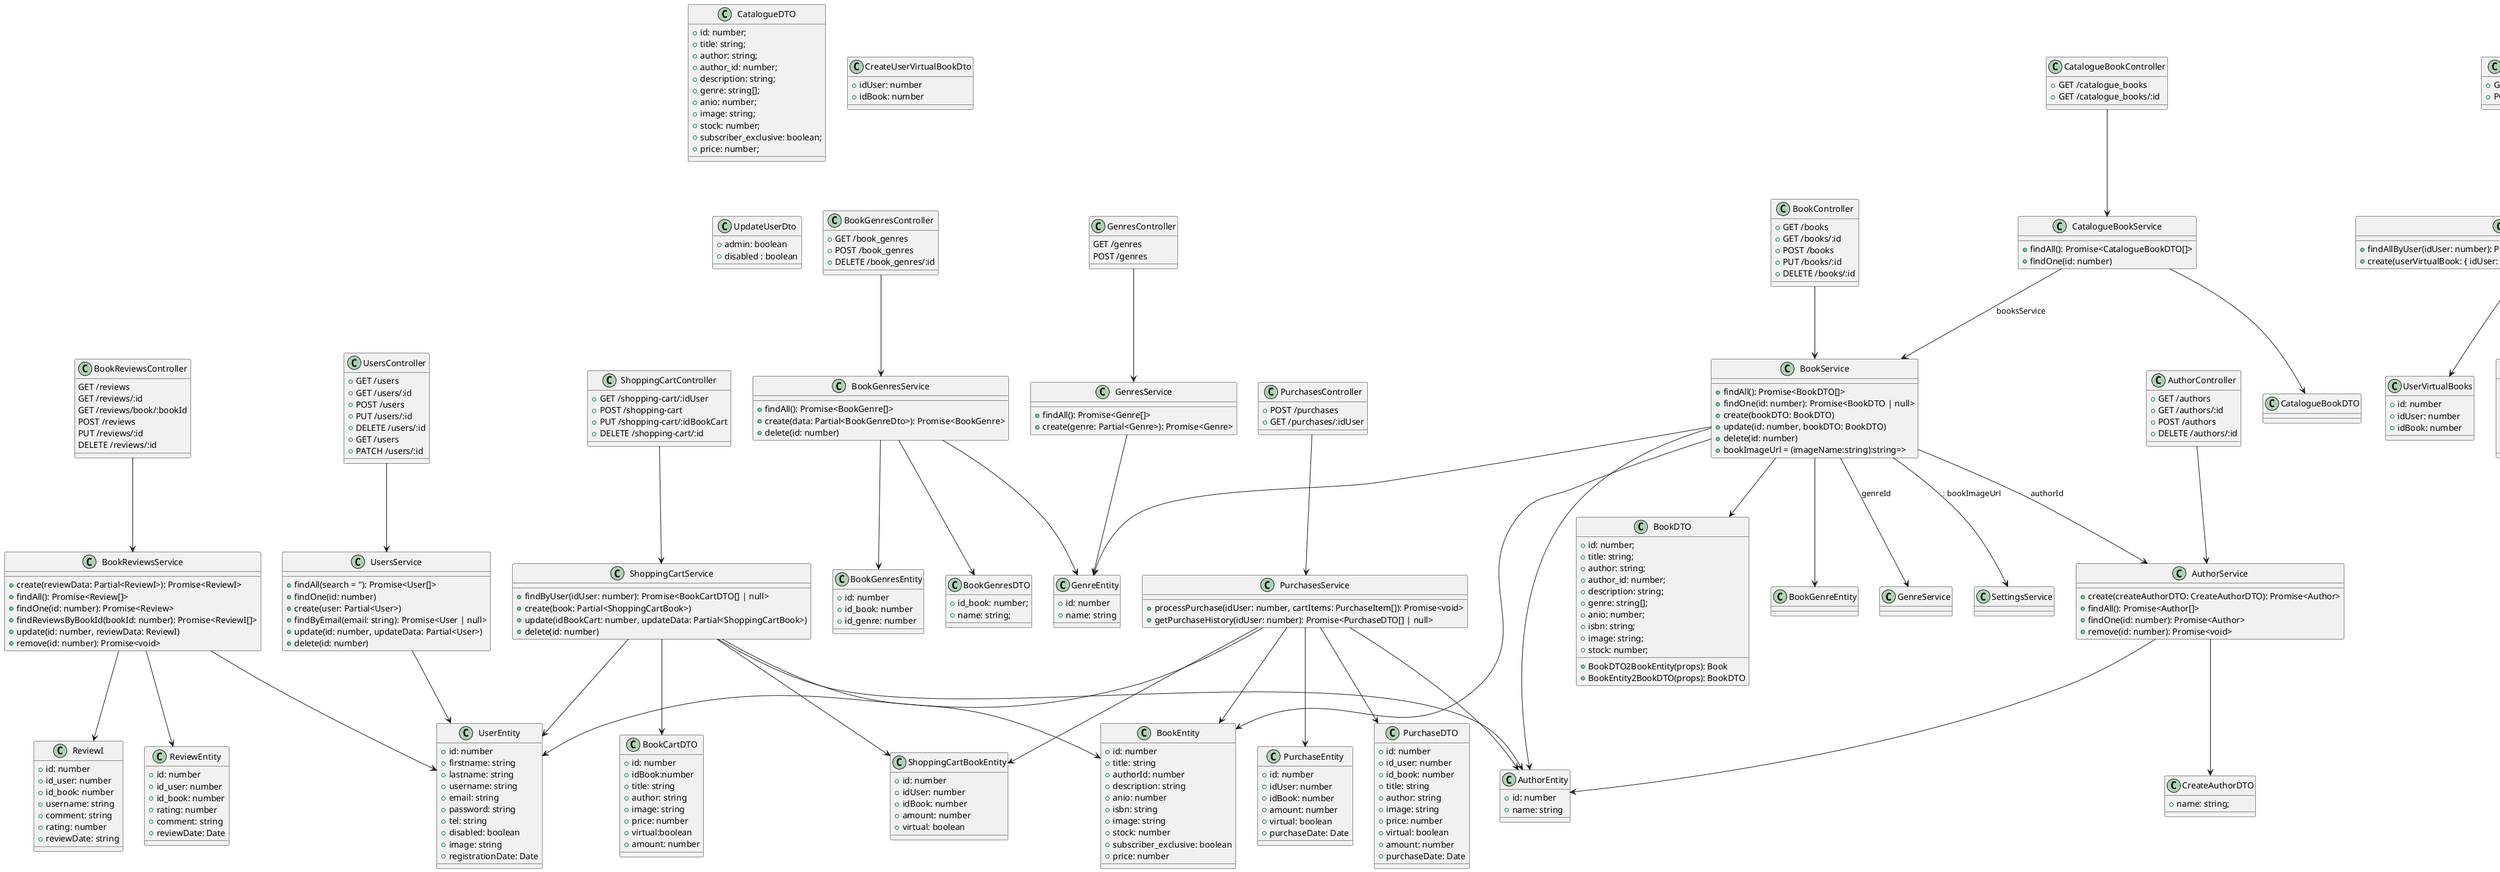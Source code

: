 @startuml Alejandria

'======================
' Entidades
'======================

class AuthorEntity {
  + id: number
  + name: string
}

class BookGenresEntity {
  + id: number
  + id_book: number
  + id_genre: number
}

class BookEntity {
  + id: number
  + title: string
  + authorId: number
  + description: string
  + anio: number
  + isbn: string
  + image: string
  + stock: number
  + subscriber_exclusive: boolean
  + price: number
}

class UserVirtualBooks {
  + id: number
  + idUser: number
  + idBook: number
}

class ReviewEntity {
  + id: number
  + id_user: number
  + id_book: number
  + rating: number
  + comment: string
  + reviewDate: Date
}

class GenreEntity {
  + id: number
  + name: string
}

class PurchaseEntity {
  + id: number
  + idUser: number
  + idBook: number
  + amount: number
  + virtual: boolean
  + purchaseDate: Date
}

class ShoppingCartBookEntity {
  + id: number
  + idUser: number
  + idBook: number
  + amount: number
  + virtual: boolean
}

class UserEntity {
  + id: number
  + firstname: string
  + lastname: string
  + username: string
  + email: string
  + password: string
  + tel: string
  + disabled: boolean
  + image: string
  + registrationDate: Date
}

'======================
' DTOs
'======================

package AuthDTO {
  class LoginRequestBody {
    + email: string;
    + password: string;
  }

  class RegisterRequestBody {
    + username: string;
    + fistname: string;
    + lastname: string;
    + email: string;
    + image: string;
    + password: string;
  }
}

class CreateAuthorDTO {
  + name: string;
}

class BookGenresDTO {
  + id_book: number;
  + name: string;
}

class BookDTO {
  + id: number;
  + title: string;
  + author: string;
  + author_id: number;
  + description: string;
  + genre: string[];
  + anio: number;
  + isbn: string;
  + image: string;
  + stock: number;
  + BookDTO2BookEntity(props): Book
  + BookEntity2BookDTO(props): BookDTO
}

class CatalogueDTO {
  + id: number;
  + title: string;
  + author: string;
  + author_id: number;
  + description: string;
  + genre: string[];
  + anio: number;
  + image: string;
  + stock: number;
  + subscriber_exclusive: boolean;
  + price: number;
}

class BookContentDTO {
  + idBook;
  + content: string;
}

class LibraryBookDTO {
  + id: number;
  + title: string;
  + author_id: number;
  + description: string;
  + isbn: string;
  + image: string;
}

class CreateUserVirtualBookDto {
  + idUser: number
  + idBook: number
}

class ReviewI {
    + id: number
    + id_user: number
    + id_book: number
    + username: string
    + comment: string
    + rating: number
    + reviewDate: string
}

class PurchaseDTO {
  + id: number
  + id_user: number
  + id_book: number
  + title: string
  + author: string
  + image: string
  + price: number
  + virtual: boolean
  + amount: number
  + purchaseDate: Date
}

class BookCartDTO {
  + id: number
  + idBook:number
  + title: string
  + author: string
  + image: string
  + price: number
  + virtual:boolean
  + amount: number
}

class UpdateUserDto {
  + admin: boolean
  + disabled : boolean
}

'======================
' Services
'======================

class AuthService {
  + register(requestBody: RegisterRequestBody)
  + login(requestBody: LoginRequestBody)
  + validateUser(email: string, pass: string): Promise<any>
}

class AuthorService {
  + create(createAuthorDTO: CreateAuthorDTO): Promise<Author>
  + findAll(): Promise<Author[]>
  + findOne(id: number): Promise<Author>
  + remove(id: number): Promise<void>
}

class BookGenresService {
  + findAll(): Promise<BookGenre[]>
  + create(data: Partial<BookGenreDto>): Promise<BookGenre>
  + delete(id: number)
}

class BookService {
  + findAll(): Promise<BookDTO[]>
  + findOne(id: number): Promise<BookDTO | null>
  + create(bookDTO: BookDTO)
  + update(id: number, bookDTO: BookDTO)
  + delete(id: number)
  + bookImageUrl = (imageName:string):string=>
}

class CatalogueBookService {
  + findAll(): Promise<CatalogueBookDTO[]>
  + findOne(id: number)
}

class BookContentService {
  + get(id:number): Promise<BookContentDTO|null>
  + create(bookContent: Partial<BookContentDTO>): Promise<BookContentDTO>
  + update(id:number, bookContent: BookContentDTO)
  + delete(id:number)
}

class LibraryBooksService {
  + findAllByUser(idUser: number): Promise<LibraryBookDTO[]>
  + create(userVirtualBook: { idUser: number, idBook: number }): Promise<UserVirtualBooks>
}

class BookReviewsService {
  + create(reviewData: Partial<ReviewI>): Promise<ReviewI>
  + findAll(): Promise<Review[]>
  + findOne(id: number): Promise<Review>
  + findReviewsByBookId(bookId: number): Promise<ReviewI[]>
  + update(id: number, reviewData: ReviewI)
  + remove(id: number): Promise<void>
}

class GenresService {
  + findAll(): Promise<Genre[]>
  + create(genre: Partial<Genre>): Promise<Genre>
}

class PurchasesService {
  + processPurchase(idUser: number, cartItems: PurchaseItem[]): Promise<void>
  + getPurchaseHistory(idUser: number): Promise<PurchaseDTO[] | null>
}

class ShoppingCartService {
  + findByUser(idUser: number): Promise<BookCartDTO[] | null>
  + create(book: Partial<ShoppingCartBook>)
  + update(idBookCart: number, updateData: Partial<ShoppingCartBook>)
  + delete(id: number)
}

class UsersService {
  + findAll(search = ''): Promise<User[]>
  + findOne(id: number)
  + create(user: Partial<User>)
  + findByEmail(email: string): Promise<User | null>
  + update(id: number, updateData: Partial<User>)
  + delete(id: number)
}

'======================
' Controllers
'======================

class AuthController {
  + POST /login
  + POST /register
}

class AuthorController {
  + GET /authors
  + GET /authors/:id
  + POST /authors
  + DELETE /authors/:id
}

class BookGenresController {
  + GET /book_genres
  + POST /book_genres
  + DELETE /book_genres/:id
}

class BookController {
  + GET /books
  + GET /books/:id
  + POST /books
  + PUT /books/:id
  + DELETE /books/:id
}

class CatalogueBookController {
  + GET /catalogue_books
  + GET /catalogue_books/:id
}

class BookContentController {
  + GET book/content/:id
  + POST book/content
  + PUT book/content/:id
  + DELETE book/content:id
}

class LibraryBooksController {
  + GET /library_books/:idUser
  + POST /library_books
}

class BookReviewsController {
  GET /reviews
  GET /reviews/:id
  GET /reviews/book/:bookId
  POST /reviews
  PUT /reviews/:id
  DELETE /reviews/:id
}

class GenresController {
  GET /genres
  POST /genres
}

class PurchasesController {
  + POST /purchases
  + GET /purchases/:idUser
}

class ShoppingCartController {
  + GET /shopping-cart/:idUser
  + POST /shopping-cart
  + PUT /shopping-cart/:idBookCart
  + DELETE /shopping-cart/:id
}

class UsersController {
  + GET /users
  + GET /users/:id
  + POST /users
  + PUT /users/:id
  + DELETE /users/:id
  + GET /users
  + PATCH /users/:id
}


'======================
' Parte con AppModule corto (faltan agregar mas imports y relaciones.).

' class AppModule {
  '   + imports: BookModule, AuthorModule, GenreModule, UserModule
  '
' }

' AppModule --> BookModule
' AppModule --> AuthorModule
' AppModule --> GenreModule
' AppModule --> UserModule
' '======================


'======================
' Parte con AppModule completo.
' Como podemos apreciar el diagrama (y cuando probamos generar el png tambien) el diagrama queda dificil de leeer.

' class AppModule {
  '     + imports: AuthModule, UsersModule, AuthorModule, BooksModule, BookReviewsModule, GenresModule, BookGenresModule, ShoppingCartModule, CatalogueBooksModule, PurchasesModule, LibraryBooksModule, BookContentModule
  '
' }

' AppModule --> AuthModule
' AppModule --> UsersModule
' AppModule --> AuthorModule
' AppModule --> BooksModule
' AppModule --> BookReviewsModule
' AppModule --> GenresModule
' AppModule --> BookGenresModule
' AppModule --> ShoppingCartModule
' AppModule --> CatalogueBooksModule
' AppModule --> PurchasesModule
' AppModule --> LibraryBooksModule
' AppModule --> BookContentModule

'======================


'======================
' Relaciones
'======================

AuthController --> AuthService
AuthService --> AuthDTO
' AuthService --> LoginRequestBody
' AuthService --> RegisterRequestBody

AuthorController --> AuthorService
AuthorService --> AuthorEntity
AuthorService --> CreateAuthorDTO

BookGenresController --> BookGenresService
BookGenresService --> BookGenresEntity
BookGenresService --> BookGenresDTO
BookGenresService --> GenreEntity

BookController --> BookService
BookService --> BookEntity
BookService --> AuthorEntity
BookService --> GenreEntity
BookService --> BookGenreEntity
BookService --> BookDTO

CatalogueBookController --> CatalogueBookService
CatalogueBookService --> CatalogueBookDTO

BookContentController --> BookContentService
BookContentService --> VirtualBookContent
BookContentService --> BookContentDTO

LibraryBooksController --> LibraryBooksService
LibraryBooksService --> UserVirtualBooks
LibraryBooksService --> LibraryBookDTO

BookReviewsController --> BookReviewsService
BookReviewsService --> UserEntity
BookReviewsService --> ReviewEntity
BookReviewsService --> ReviewI

GenresController --> GenresService
GenresService --> GenreEntity

PurchasesController --> PurchasesService
PurchasesService --> PurchaseEntity
PurchasesService --> ShoppingCartBookEntity
PurchasesService --> BookEntity
PurchasesService --> UserEntity
PurchasesService --> AuthorEntity
PurchasesService --> PurchaseDTO

ShoppingCartController --> ShoppingCartService
ShoppingCartService --> ShoppingCartBookEntity
ShoppingCartService --> AuthorEntity
ShoppingCartService --> BookEntity
ShoppingCartService --> UserEntity
ShoppingCartService --> BookCartDTO

UsersController --> UsersService
UsersService --> UserEntity



'EXTRAS
AuthService --> UserService : usersService

BookService --> GenreService : genreId
BookService --> AuthorService : authorId
BookService --> SettingsService :: bookImageUrl

CatalogueBookService --> BookService : booksService

LibraryBooksService --> BooksService :: findAllByUser




@enduml
